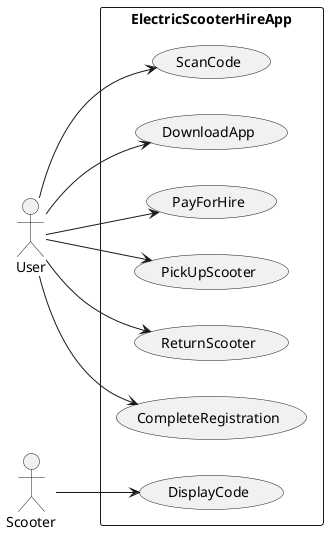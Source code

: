 @startuml
left to right direction
actor User
actor Scooter

rectangle ElectricScooterHireApp {
usecase ScanCode
usecase DownloadApp
usecase PayForHire
usecase PickUpScooter
usecase ReturnScooter
usecase CompleteRegistration
usecase DisplayCode

User --> ScanCode
User --> DownloadApp
User --> PayForHire
User --> PickUpScooter
User --> ReturnScooter
User --> CompleteRegistration
Scooter --> DisplayCode
}
@enduml